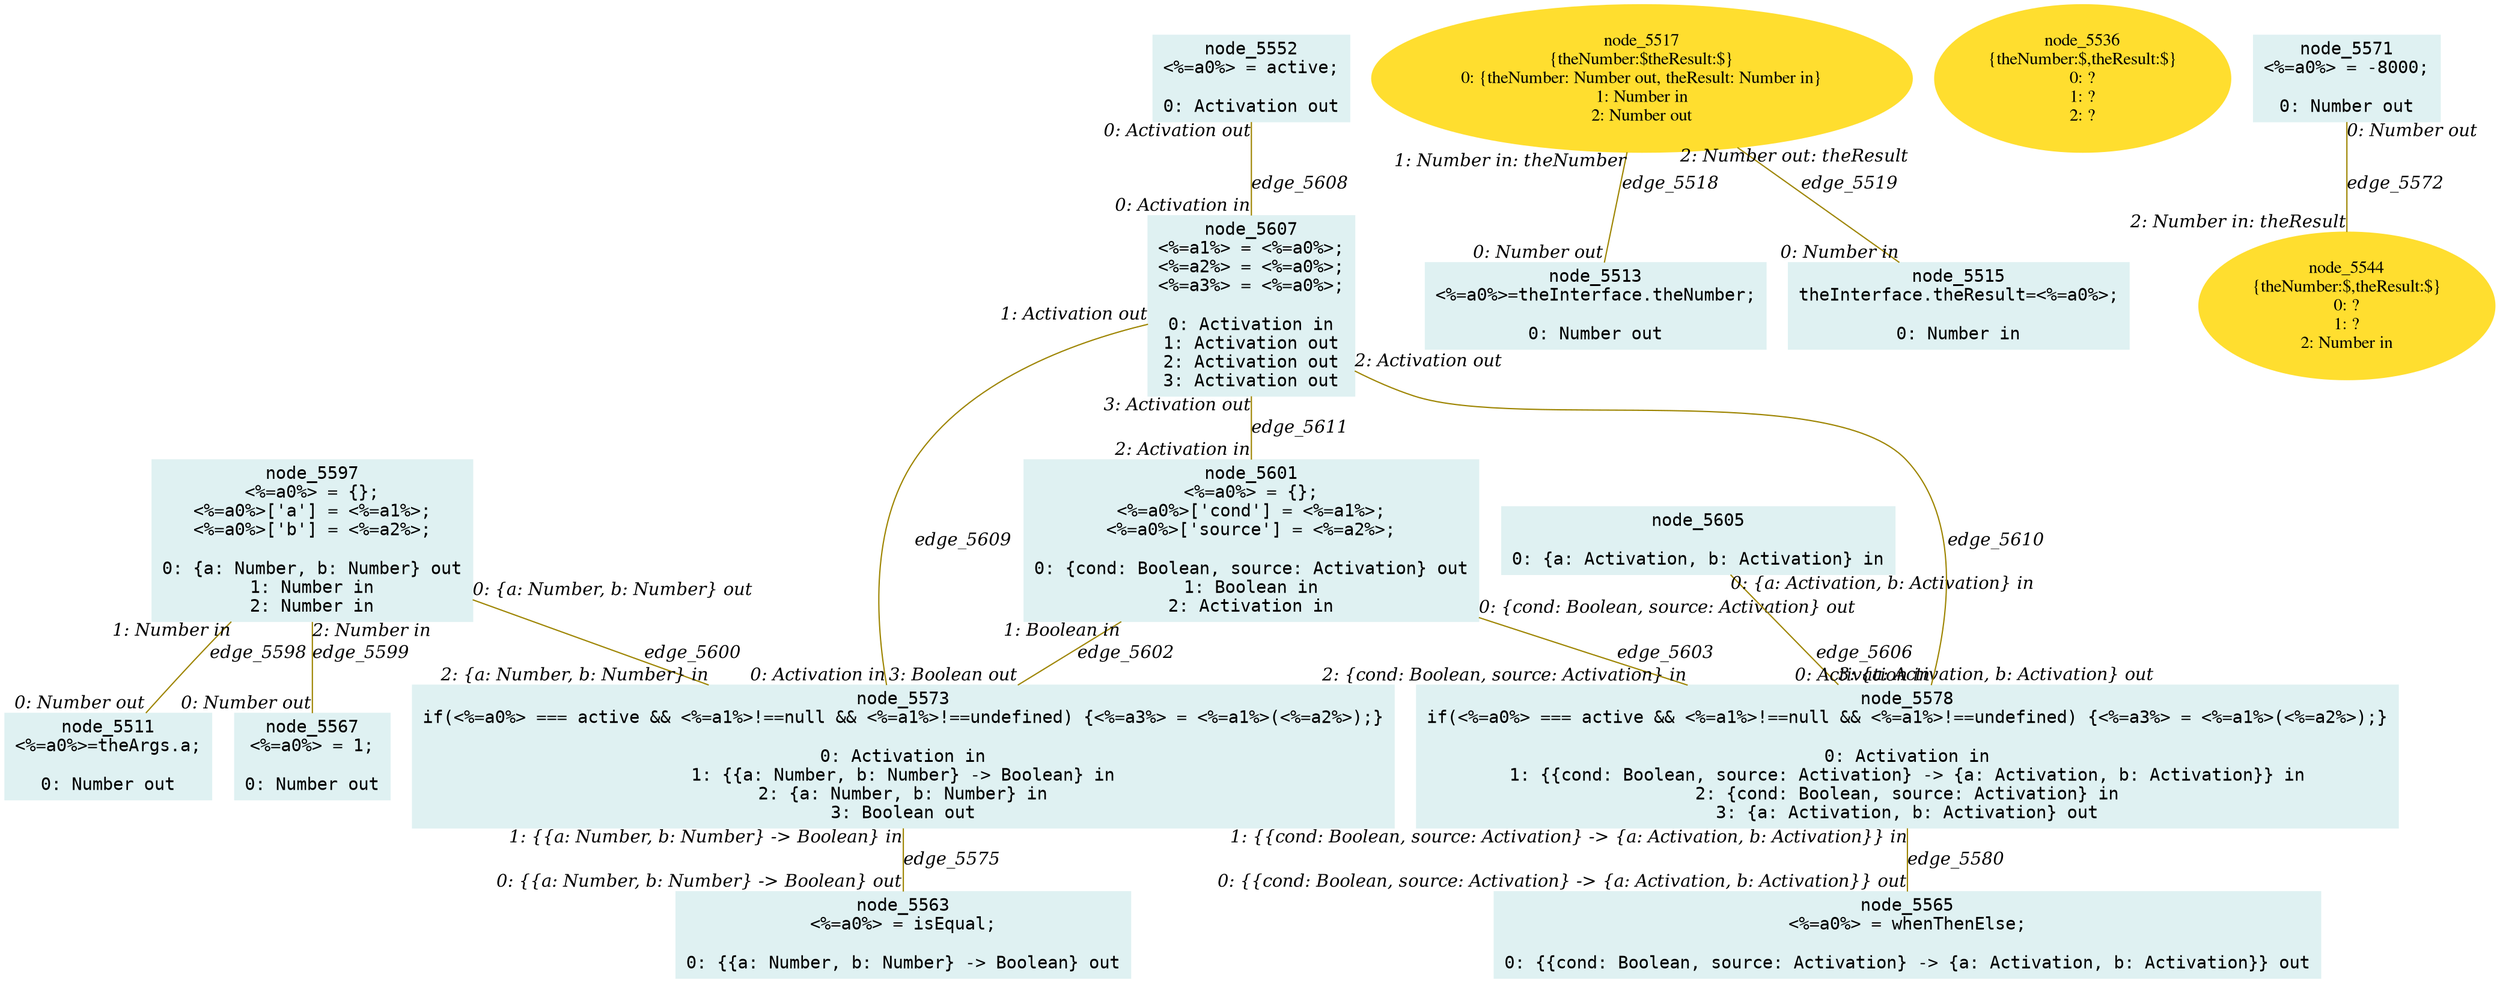 digraph g{node_5511 [shape="box", style="filled", color="#dff1f2", fontname="Courier", label="node_5511
<%=a0%>=theArgs.a;

0: Number out" ]
node_5513 [shape="box", style="filled", color="#dff1f2", fontname="Courier", label="node_5513
<%=a0%>=theInterface.theNumber;

0: Number out" ]
node_5515 [shape="box", style="filled", color="#dff1f2", fontname="Courier", label="node_5515
theInterface.theResult=<%=a0%>;

0: Number in" ]
node_5517 [shape="ellipse", style="filled", color="#ffde2f", fontname="Times", label="node_5517
{theNumber:$theResult:$}
0: {theNumber: Number out, theResult: Number in}
1: Number in
2: Number out" ]
node_5536 [shape="ellipse", style="filled", color="#ffde2f", fontname="Times", label="node_5536
{theNumber:$,theResult:$}
0: ?
1: ?
2: ?" ]
node_5544 [shape="ellipse", style="filled", color="#ffde2f", fontname="Times", label="node_5544
{theNumber:$,theResult:$}
0: ?
1: ?
2: Number in" ]
node_5552 [shape="box", style="filled", color="#dff1f2", fontname="Courier", label="node_5552
<%=a0%> = active;

0: Activation out" ]
node_5563 [shape="box", style="filled", color="#dff1f2", fontname="Courier", label="node_5563
<%=a0%> = isEqual;

0: {{a: Number, b: Number} -> Boolean} out" ]
node_5565 [shape="box", style="filled", color="#dff1f2", fontname="Courier", label="node_5565
<%=a0%> = whenThenElse;

0: {{cond: Boolean, source: Activation} -> {a: Activation, b: Activation}} out" ]
node_5567 [shape="box", style="filled", color="#dff1f2", fontname="Courier", label="node_5567
<%=a0%> = 1;

0: Number out" ]
node_5571 [shape="box", style="filled", color="#dff1f2", fontname="Courier", label="node_5571
<%=a0%> = -8000;

0: Number out" ]
node_5573 [shape="box", style="filled", color="#dff1f2", fontname="Courier", label="node_5573
if(<%=a0%> === active && <%=a1%>!==null && <%=a1%>!==undefined) {<%=a3%> = <%=a1%>(<%=a2%>);}

0: Activation in
1: {{a: Number, b: Number} -> Boolean} in
2: {a: Number, b: Number} in
3: Boolean out" ]
node_5578 [shape="box", style="filled", color="#dff1f2", fontname="Courier", label="node_5578
if(<%=a0%> === active && <%=a1%>!==null && <%=a1%>!==undefined) {<%=a3%> = <%=a1%>(<%=a2%>);}

0: Activation in
1: {{cond: Boolean, source: Activation} -> {a: Activation, b: Activation}} in
2: {cond: Boolean, source: Activation} in
3: {a: Activation, b: Activation} out" ]
node_5597 [shape="box", style="filled", color="#dff1f2", fontname="Courier", label="node_5597
<%=a0%> = {};
<%=a0%>['a'] = <%=a1%>;
<%=a0%>['b'] = <%=a2%>;

0: {a: Number, b: Number} out
1: Number in
2: Number in" ]
node_5601 [shape="box", style="filled", color="#dff1f2", fontname="Courier", label="node_5601
<%=a0%> = {};
<%=a0%>['cond'] = <%=a1%>;
<%=a0%>['source'] = <%=a2%>;

0: {cond: Boolean, source: Activation} out
1: Boolean in
2: Activation in" ]
node_5605 [shape="box", style="filled", color="#dff1f2", fontname="Courier", label="node_5605

0: {a: Activation, b: Activation} in" ]
node_5607 [shape="box", style="filled", color="#dff1f2", fontname="Courier", label="node_5607
<%=a1%> = <%=a0%>;
<%=a2%> = <%=a0%>;
<%=a3%> = <%=a0%>;

0: Activation in
1: Activation out
2: Activation out
3: Activation out" ]
node_5517 -> node_5513 [dir=none, arrowHead=none, fontname="Times-Italic", arrowsize=1, color="#9d8400", label="edge_5518",  headlabel="0: Number out", taillabel="1: Number in: theNumber" ]
node_5517 -> node_5515 [dir=none, arrowHead=none, fontname="Times-Italic", arrowsize=1, color="#9d8400", label="edge_5519",  headlabel="0: Number in", taillabel="2: Number out: theResult" ]
node_5571 -> node_5544 [dir=none, arrowHead=none, fontname="Times-Italic", arrowsize=1, color="#9d8400", label="edge_5572",  headlabel="2: Number in: theResult", taillabel="0: Number out" ]
node_5573 -> node_5563 [dir=none, arrowHead=none, fontname="Times-Italic", arrowsize=1, color="#9d8400", label="edge_5575",  headlabel="0: {{a: Number, b: Number} -> Boolean} out", taillabel="1: {{a: Number, b: Number} -> Boolean} in" ]
node_5578 -> node_5565 [dir=none, arrowHead=none, fontname="Times-Italic", arrowsize=1, color="#9d8400", label="edge_5580",  headlabel="0: {{cond: Boolean, source: Activation} -> {a: Activation, b: Activation}} out", taillabel="1: {{cond: Boolean, source: Activation} -> {a: Activation, b: Activation}} in" ]
node_5597 -> node_5511 [dir=none, arrowHead=none, fontname="Times-Italic", arrowsize=1, color="#9d8400", label="edge_5598",  headlabel="0: Number out", taillabel="1: Number in" ]
node_5597 -> node_5567 [dir=none, arrowHead=none, fontname="Times-Italic", arrowsize=1, color="#9d8400", label="edge_5599",  headlabel="0: Number out", taillabel="2: Number in" ]
node_5597 -> node_5573 [dir=none, arrowHead=none, fontname="Times-Italic", arrowsize=1, color="#9d8400", label="edge_5600",  headlabel="2: {a: Number, b: Number} in", taillabel="0: {a: Number, b: Number} out" ]
node_5601 -> node_5573 [dir=none, arrowHead=none, fontname="Times-Italic", arrowsize=1, color="#9d8400", label="edge_5602",  headlabel="3: Boolean out", taillabel="1: Boolean in" ]
node_5601 -> node_5578 [dir=none, arrowHead=none, fontname="Times-Italic", arrowsize=1, color="#9d8400", label="edge_5603",  headlabel="2: {cond: Boolean, source: Activation} in", taillabel="0: {cond: Boolean, source: Activation} out" ]
node_5605 -> node_5578 [dir=none, arrowHead=none, fontname="Times-Italic", arrowsize=1, color="#9d8400", label="edge_5606",  headlabel="3: {a: Activation, b: Activation} out", taillabel="0: {a: Activation, b: Activation} in" ]
node_5552 -> node_5607 [dir=none, arrowHead=none, fontname="Times-Italic", arrowsize=1, color="#9d8400", label="edge_5608",  headlabel="0: Activation in", taillabel="0: Activation out" ]
node_5607 -> node_5573 [dir=none, arrowHead=none, fontname="Times-Italic", arrowsize=1, color="#9d8400", label="edge_5609",  headlabel="0: Activation in", taillabel="1: Activation out" ]
node_5607 -> node_5578 [dir=none, arrowHead=none, fontname="Times-Italic", arrowsize=1, color="#9d8400", label="edge_5610",  headlabel="0: Activation in", taillabel="2: Activation out" ]
node_5607 -> node_5601 [dir=none, arrowHead=none, fontname="Times-Italic", arrowsize=1, color="#9d8400", label="edge_5611",  headlabel="2: Activation in", taillabel="3: Activation out" ]
}